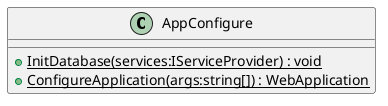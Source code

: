 @startuml
class AppConfigure {
    + {static} InitDatabase(services:IServiceProvider) : void
    + {static} ConfigureApplication(args:string[]) : WebApplication
}
@enduml

